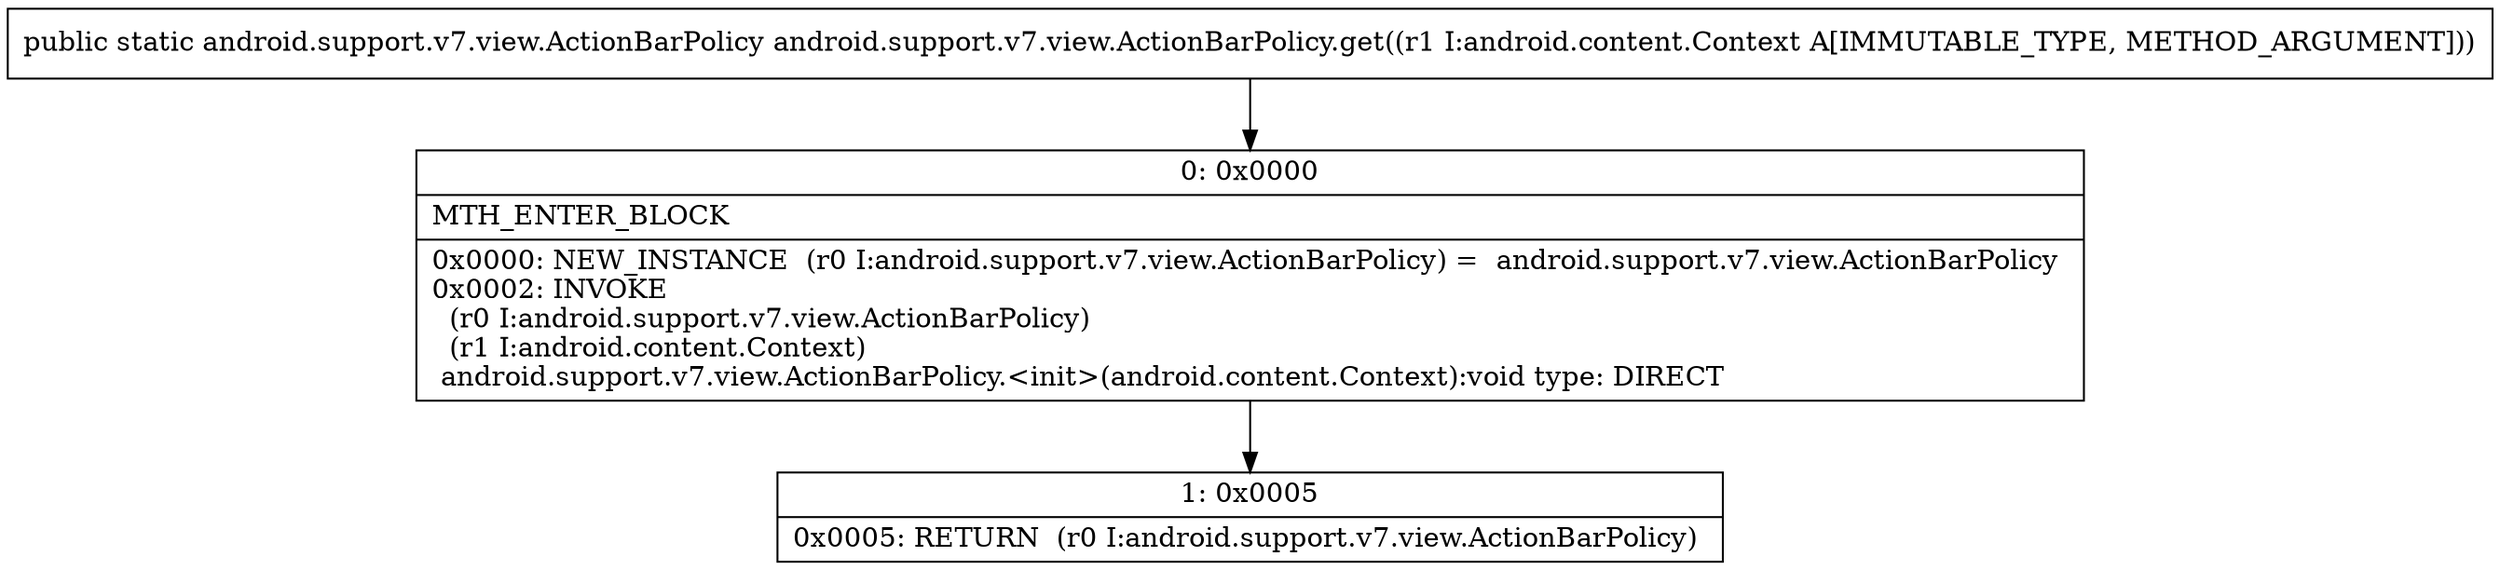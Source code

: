 digraph "CFG forandroid.support.v7.view.ActionBarPolicy.get(Landroid\/content\/Context;)Landroid\/support\/v7\/view\/ActionBarPolicy;" {
Node_0 [shape=record,label="{0\:\ 0x0000|MTH_ENTER_BLOCK\l|0x0000: NEW_INSTANCE  (r0 I:android.support.v7.view.ActionBarPolicy) =  android.support.v7.view.ActionBarPolicy \l0x0002: INVOKE  \l  (r0 I:android.support.v7.view.ActionBarPolicy)\l  (r1 I:android.content.Context)\l android.support.v7.view.ActionBarPolicy.\<init\>(android.content.Context):void type: DIRECT \l}"];
Node_1 [shape=record,label="{1\:\ 0x0005|0x0005: RETURN  (r0 I:android.support.v7.view.ActionBarPolicy) \l}"];
MethodNode[shape=record,label="{public static android.support.v7.view.ActionBarPolicy android.support.v7.view.ActionBarPolicy.get((r1 I:android.content.Context A[IMMUTABLE_TYPE, METHOD_ARGUMENT])) }"];
MethodNode -> Node_0;
Node_0 -> Node_1;
}

